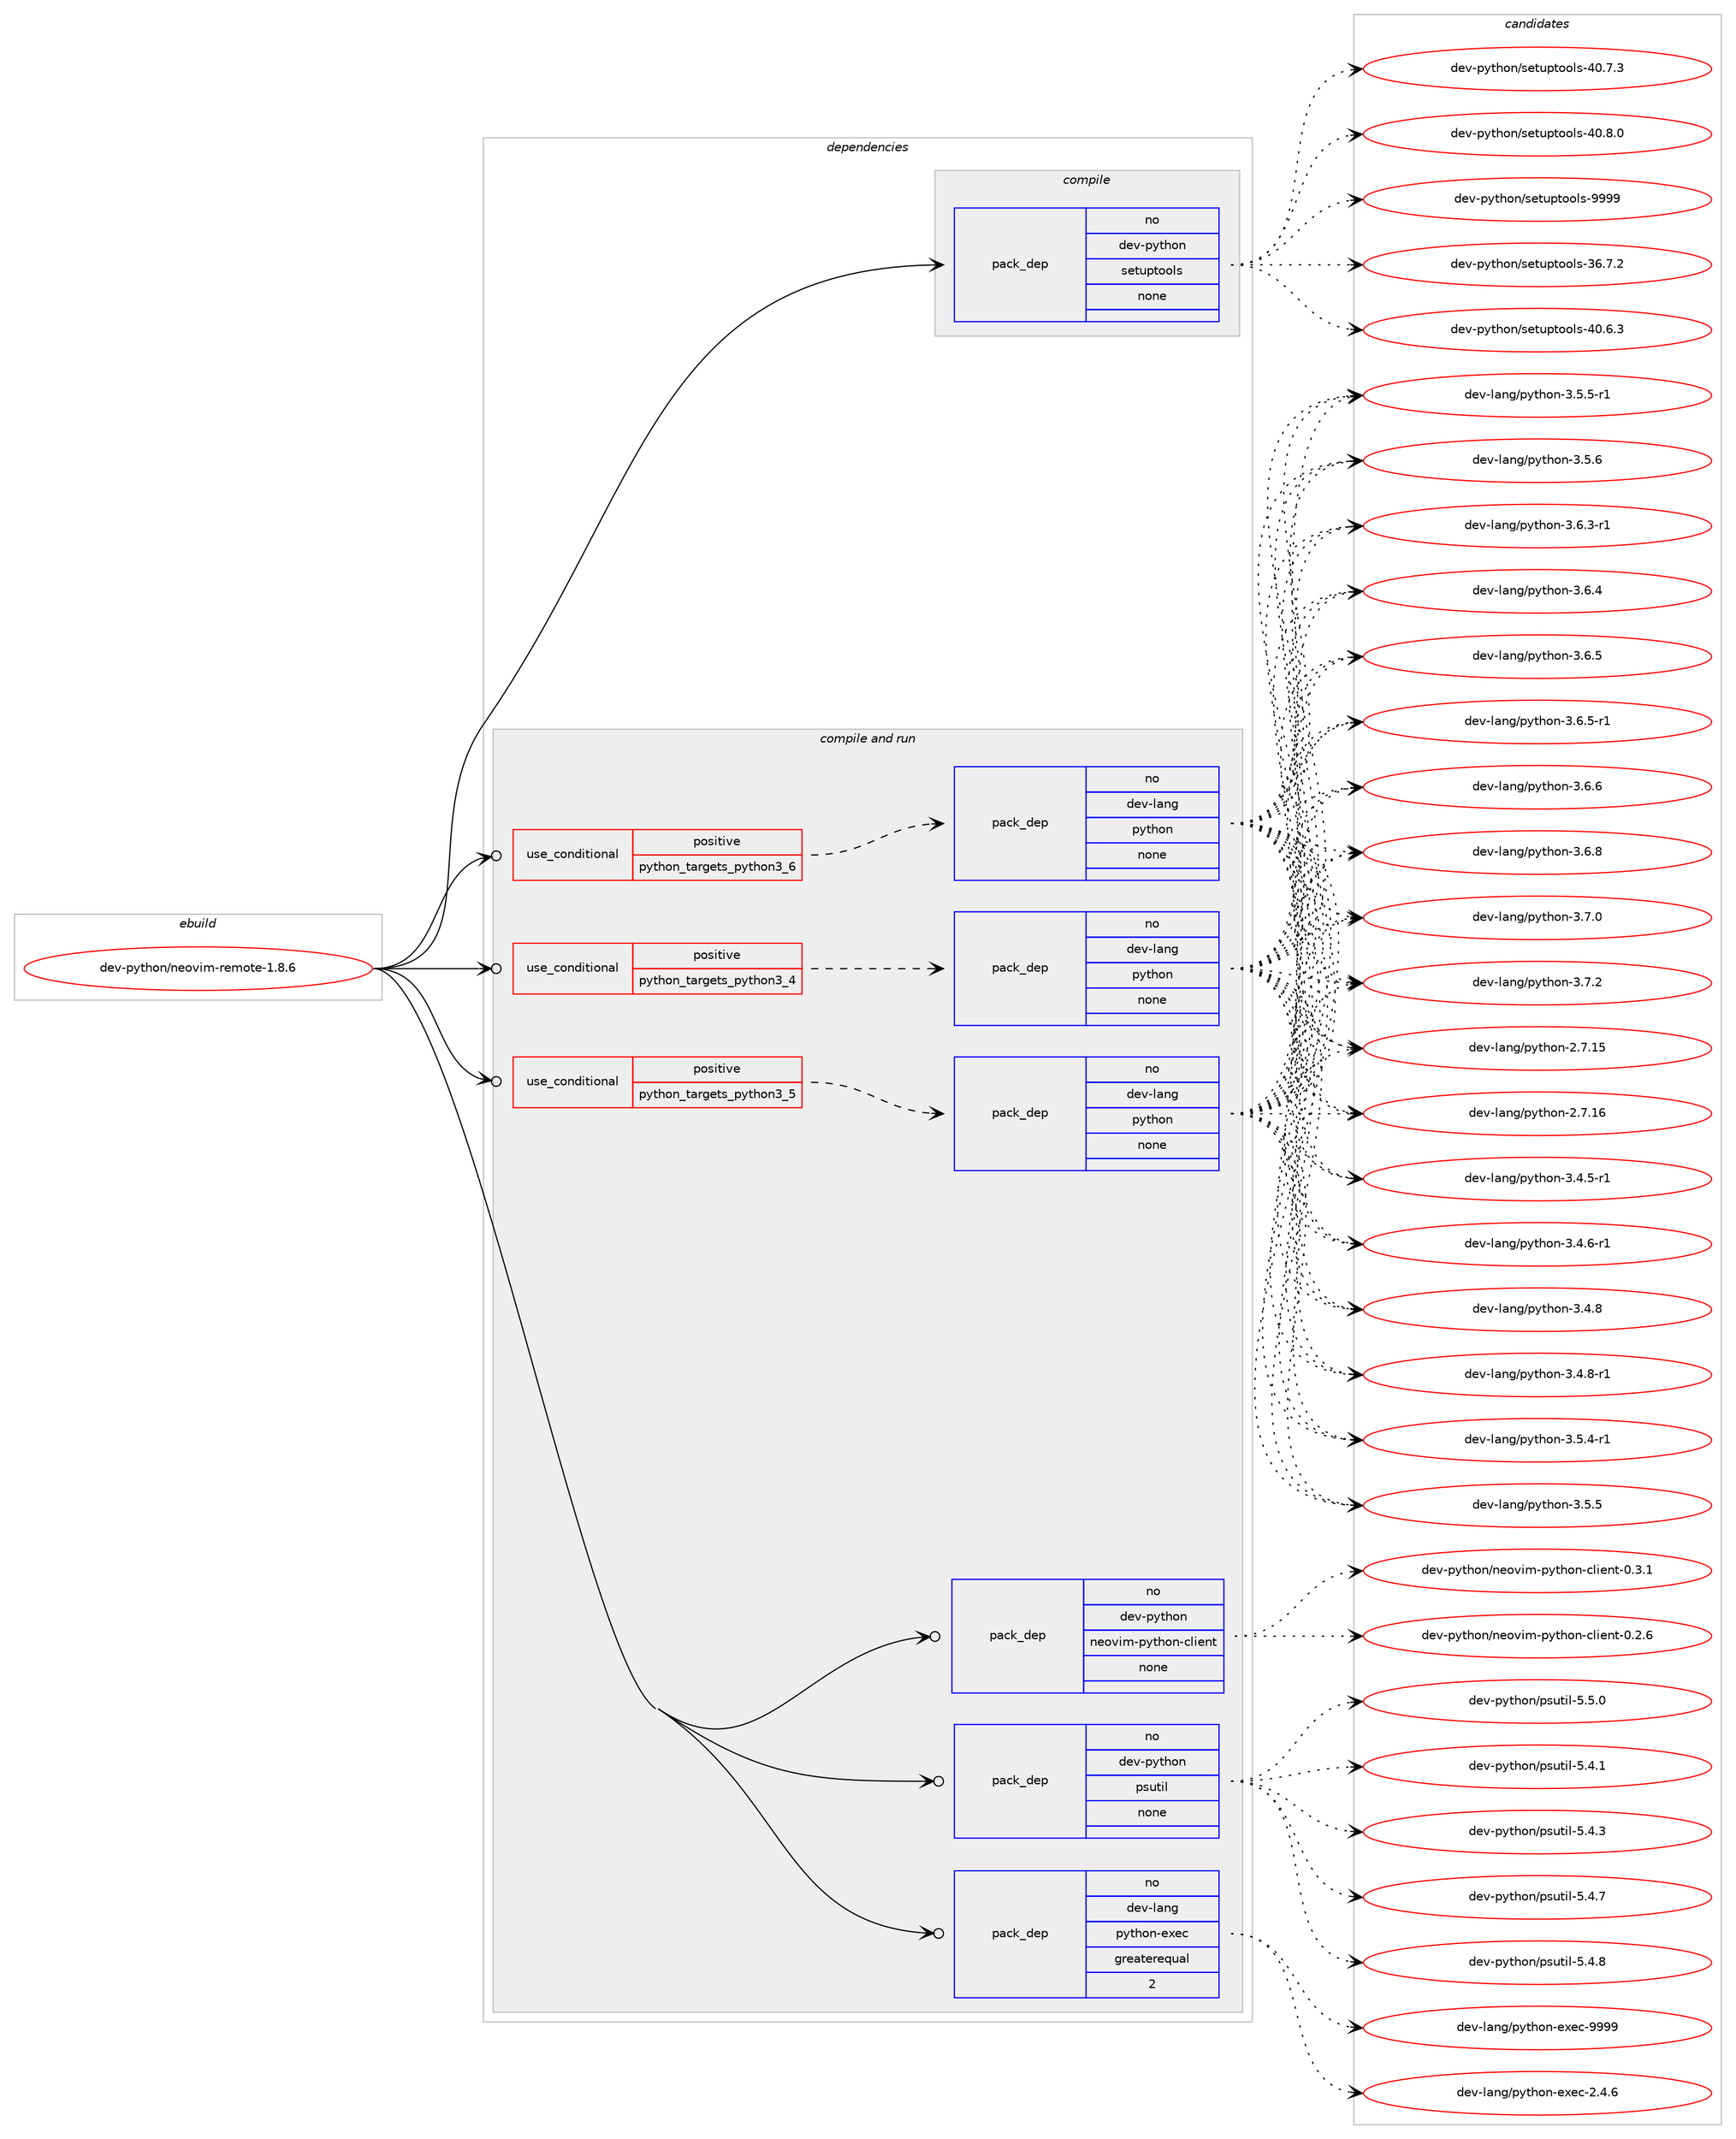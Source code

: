 digraph prolog {

# *************
# Graph options
# *************

newrank=true;
concentrate=true;
compound=true;
graph [rankdir=LR,fontname=Helvetica,fontsize=10,ranksep=1.5];#, ranksep=2.5, nodesep=0.2];
edge  [arrowhead=vee];
node  [fontname=Helvetica,fontsize=10];

# **********
# The ebuild
# **********

subgraph cluster_leftcol {
color=gray;
rank=same;
label=<<i>ebuild</i>>;
id [label="dev-python/neovim-remote-1.8.6", color=red, width=4, href="../dev-python/neovim-remote-1.8.6.svg"];
}

# ****************
# The dependencies
# ****************

subgraph cluster_midcol {
color=gray;
label=<<i>dependencies</i>>;
subgraph cluster_compile {
fillcolor="#eeeeee";
style=filled;
label=<<i>compile</i>>;
subgraph pack1019090 {
dependency1420354 [label=<<TABLE BORDER="0" CELLBORDER="1" CELLSPACING="0" CELLPADDING="4" WIDTH="220"><TR><TD ROWSPAN="6" CELLPADDING="30">pack_dep</TD></TR><TR><TD WIDTH="110">no</TD></TR><TR><TD>dev-python</TD></TR><TR><TD>setuptools</TD></TR><TR><TD>none</TD></TR><TR><TD></TD></TR></TABLE>>, shape=none, color=blue];
}
id:e -> dependency1420354:w [weight=20,style="solid",arrowhead="vee"];
}
subgraph cluster_compileandrun {
fillcolor="#eeeeee";
style=filled;
label=<<i>compile and run</i>>;
subgraph cond377990 {
dependency1420355 [label=<<TABLE BORDER="0" CELLBORDER="1" CELLSPACING="0" CELLPADDING="4"><TR><TD ROWSPAN="3" CELLPADDING="10">use_conditional</TD></TR><TR><TD>positive</TD></TR><TR><TD>python_targets_python3_4</TD></TR></TABLE>>, shape=none, color=red];
subgraph pack1019091 {
dependency1420356 [label=<<TABLE BORDER="0" CELLBORDER="1" CELLSPACING="0" CELLPADDING="4" WIDTH="220"><TR><TD ROWSPAN="6" CELLPADDING="30">pack_dep</TD></TR><TR><TD WIDTH="110">no</TD></TR><TR><TD>dev-lang</TD></TR><TR><TD>python</TD></TR><TR><TD>none</TD></TR><TR><TD></TD></TR></TABLE>>, shape=none, color=blue];
}
dependency1420355:e -> dependency1420356:w [weight=20,style="dashed",arrowhead="vee"];
}
id:e -> dependency1420355:w [weight=20,style="solid",arrowhead="odotvee"];
subgraph cond377991 {
dependency1420357 [label=<<TABLE BORDER="0" CELLBORDER="1" CELLSPACING="0" CELLPADDING="4"><TR><TD ROWSPAN="3" CELLPADDING="10">use_conditional</TD></TR><TR><TD>positive</TD></TR><TR><TD>python_targets_python3_5</TD></TR></TABLE>>, shape=none, color=red];
subgraph pack1019092 {
dependency1420358 [label=<<TABLE BORDER="0" CELLBORDER="1" CELLSPACING="0" CELLPADDING="4" WIDTH="220"><TR><TD ROWSPAN="6" CELLPADDING="30">pack_dep</TD></TR><TR><TD WIDTH="110">no</TD></TR><TR><TD>dev-lang</TD></TR><TR><TD>python</TD></TR><TR><TD>none</TD></TR><TR><TD></TD></TR></TABLE>>, shape=none, color=blue];
}
dependency1420357:e -> dependency1420358:w [weight=20,style="dashed",arrowhead="vee"];
}
id:e -> dependency1420357:w [weight=20,style="solid",arrowhead="odotvee"];
subgraph cond377992 {
dependency1420359 [label=<<TABLE BORDER="0" CELLBORDER="1" CELLSPACING="0" CELLPADDING="4"><TR><TD ROWSPAN="3" CELLPADDING="10">use_conditional</TD></TR><TR><TD>positive</TD></TR><TR><TD>python_targets_python3_6</TD></TR></TABLE>>, shape=none, color=red];
subgraph pack1019093 {
dependency1420360 [label=<<TABLE BORDER="0" CELLBORDER="1" CELLSPACING="0" CELLPADDING="4" WIDTH="220"><TR><TD ROWSPAN="6" CELLPADDING="30">pack_dep</TD></TR><TR><TD WIDTH="110">no</TD></TR><TR><TD>dev-lang</TD></TR><TR><TD>python</TD></TR><TR><TD>none</TD></TR><TR><TD></TD></TR></TABLE>>, shape=none, color=blue];
}
dependency1420359:e -> dependency1420360:w [weight=20,style="dashed",arrowhead="vee"];
}
id:e -> dependency1420359:w [weight=20,style="solid",arrowhead="odotvee"];
subgraph pack1019094 {
dependency1420361 [label=<<TABLE BORDER="0" CELLBORDER="1" CELLSPACING="0" CELLPADDING="4" WIDTH="220"><TR><TD ROWSPAN="6" CELLPADDING="30">pack_dep</TD></TR><TR><TD WIDTH="110">no</TD></TR><TR><TD>dev-lang</TD></TR><TR><TD>python-exec</TD></TR><TR><TD>greaterequal</TD></TR><TR><TD>2</TD></TR></TABLE>>, shape=none, color=blue];
}
id:e -> dependency1420361:w [weight=20,style="solid",arrowhead="odotvee"];
subgraph pack1019095 {
dependency1420362 [label=<<TABLE BORDER="0" CELLBORDER="1" CELLSPACING="0" CELLPADDING="4" WIDTH="220"><TR><TD ROWSPAN="6" CELLPADDING="30">pack_dep</TD></TR><TR><TD WIDTH="110">no</TD></TR><TR><TD>dev-python</TD></TR><TR><TD>neovim-python-client</TD></TR><TR><TD>none</TD></TR><TR><TD></TD></TR></TABLE>>, shape=none, color=blue];
}
id:e -> dependency1420362:w [weight=20,style="solid",arrowhead="odotvee"];
subgraph pack1019096 {
dependency1420363 [label=<<TABLE BORDER="0" CELLBORDER="1" CELLSPACING="0" CELLPADDING="4" WIDTH="220"><TR><TD ROWSPAN="6" CELLPADDING="30">pack_dep</TD></TR><TR><TD WIDTH="110">no</TD></TR><TR><TD>dev-python</TD></TR><TR><TD>psutil</TD></TR><TR><TD>none</TD></TR><TR><TD></TD></TR></TABLE>>, shape=none, color=blue];
}
id:e -> dependency1420363:w [weight=20,style="solid",arrowhead="odotvee"];
}
subgraph cluster_run {
fillcolor="#eeeeee";
style=filled;
label=<<i>run</i>>;
}
}

# **************
# The candidates
# **************

subgraph cluster_choices {
rank=same;
color=gray;
label=<<i>candidates</i>>;

subgraph choice1019090 {
color=black;
nodesep=1;
choice100101118451121211161041111104711510111611711211611111110811545515446554650 [label="dev-python/setuptools-36.7.2", color=red, width=4,href="../dev-python/setuptools-36.7.2.svg"];
choice100101118451121211161041111104711510111611711211611111110811545524846544651 [label="dev-python/setuptools-40.6.3", color=red, width=4,href="../dev-python/setuptools-40.6.3.svg"];
choice100101118451121211161041111104711510111611711211611111110811545524846554651 [label="dev-python/setuptools-40.7.3", color=red, width=4,href="../dev-python/setuptools-40.7.3.svg"];
choice100101118451121211161041111104711510111611711211611111110811545524846564648 [label="dev-python/setuptools-40.8.0", color=red, width=4,href="../dev-python/setuptools-40.8.0.svg"];
choice10010111845112121116104111110471151011161171121161111111081154557575757 [label="dev-python/setuptools-9999", color=red, width=4,href="../dev-python/setuptools-9999.svg"];
dependency1420354:e -> choice100101118451121211161041111104711510111611711211611111110811545515446554650:w [style=dotted,weight="100"];
dependency1420354:e -> choice100101118451121211161041111104711510111611711211611111110811545524846544651:w [style=dotted,weight="100"];
dependency1420354:e -> choice100101118451121211161041111104711510111611711211611111110811545524846554651:w [style=dotted,weight="100"];
dependency1420354:e -> choice100101118451121211161041111104711510111611711211611111110811545524846564648:w [style=dotted,weight="100"];
dependency1420354:e -> choice10010111845112121116104111110471151011161171121161111111081154557575757:w [style=dotted,weight="100"];
}
subgraph choice1019091 {
color=black;
nodesep=1;
choice10010111845108971101034711212111610411111045504655464953 [label="dev-lang/python-2.7.15", color=red, width=4,href="../dev-lang/python-2.7.15.svg"];
choice10010111845108971101034711212111610411111045504655464954 [label="dev-lang/python-2.7.16", color=red, width=4,href="../dev-lang/python-2.7.16.svg"];
choice1001011184510897110103471121211161041111104551465246534511449 [label="dev-lang/python-3.4.5-r1", color=red, width=4,href="../dev-lang/python-3.4.5-r1.svg"];
choice1001011184510897110103471121211161041111104551465246544511449 [label="dev-lang/python-3.4.6-r1", color=red, width=4,href="../dev-lang/python-3.4.6-r1.svg"];
choice100101118451089711010347112121116104111110455146524656 [label="dev-lang/python-3.4.8", color=red, width=4,href="../dev-lang/python-3.4.8.svg"];
choice1001011184510897110103471121211161041111104551465246564511449 [label="dev-lang/python-3.4.8-r1", color=red, width=4,href="../dev-lang/python-3.4.8-r1.svg"];
choice1001011184510897110103471121211161041111104551465346524511449 [label="dev-lang/python-3.5.4-r1", color=red, width=4,href="../dev-lang/python-3.5.4-r1.svg"];
choice100101118451089711010347112121116104111110455146534653 [label="dev-lang/python-3.5.5", color=red, width=4,href="../dev-lang/python-3.5.5.svg"];
choice1001011184510897110103471121211161041111104551465346534511449 [label="dev-lang/python-3.5.5-r1", color=red, width=4,href="../dev-lang/python-3.5.5-r1.svg"];
choice100101118451089711010347112121116104111110455146534654 [label="dev-lang/python-3.5.6", color=red, width=4,href="../dev-lang/python-3.5.6.svg"];
choice1001011184510897110103471121211161041111104551465446514511449 [label="dev-lang/python-3.6.3-r1", color=red, width=4,href="../dev-lang/python-3.6.3-r1.svg"];
choice100101118451089711010347112121116104111110455146544652 [label="dev-lang/python-3.6.4", color=red, width=4,href="../dev-lang/python-3.6.4.svg"];
choice100101118451089711010347112121116104111110455146544653 [label="dev-lang/python-3.6.5", color=red, width=4,href="../dev-lang/python-3.6.5.svg"];
choice1001011184510897110103471121211161041111104551465446534511449 [label="dev-lang/python-3.6.5-r1", color=red, width=4,href="../dev-lang/python-3.6.5-r1.svg"];
choice100101118451089711010347112121116104111110455146544654 [label="dev-lang/python-3.6.6", color=red, width=4,href="../dev-lang/python-3.6.6.svg"];
choice100101118451089711010347112121116104111110455146544656 [label="dev-lang/python-3.6.8", color=red, width=4,href="../dev-lang/python-3.6.8.svg"];
choice100101118451089711010347112121116104111110455146554648 [label="dev-lang/python-3.7.0", color=red, width=4,href="../dev-lang/python-3.7.0.svg"];
choice100101118451089711010347112121116104111110455146554650 [label="dev-lang/python-3.7.2", color=red, width=4,href="../dev-lang/python-3.7.2.svg"];
dependency1420356:e -> choice10010111845108971101034711212111610411111045504655464953:w [style=dotted,weight="100"];
dependency1420356:e -> choice10010111845108971101034711212111610411111045504655464954:w [style=dotted,weight="100"];
dependency1420356:e -> choice1001011184510897110103471121211161041111104551465246534511449:w [style=dotted,weight="100"];
dependency1420356:e -> choice1001011184510897110103471121211161041111104551465246544511449:w [style=dotted,weight="100"];
dependency1420356:e -> choice100101118451089711010347112121116104111110455146524656:w [style=dotted,weight="100"];
dependency1420356:e -> choice1001011184510897110103471121211161041111104551465246564511449:w [style=dotted,weight="100"];
dependency1420356:e -> choice1001011184510897110103471121211161041111104551465346524511449:w [style=dotted,weight="100"];
dependency1420356:e -> choice100101118451089711010347112121116104111110455146534653:w [style=dotted,weight="100"];
dependency1420356:e -> choice1001011184510897110103471121211161041111104551465346534511449:w [style=dotted,weight="100"];
dependency1420356:e -> choice100101118451089711010347112121116104111110455146534654:w [style=dotted,weight="100"];
dependency1420356:e -> choice1001011184510897110103471121211161041111104551465446514511449:w [style=dotted,weight="100"];
dependency1420356:e -> choice100101118451089711010347112121116104111110455146544652:w [style=dotted,weight="100"];
dependency1420356:e -> choice100101118451089711010347112121116104111110455146544653:w [style=dotted,weight="100"];
dependency1420356:e -> choice1001011184510897110103471121211161041111104551465446534511449:w [style=dotted,weight="100"];
dependency1420356:e -> choice100101118451089711010347112121116104111110455146544654:w [style=dotted,weight="100"];
dependency1420356:e -> choice100101118451089711010347112121116104111110455146544656:w [style=dotted,weight="100"];
dependency1420356:e -> choice100101118451089711010347112121116104111110455146554648:w [style=dotted,weight="100"];
dependency1420356:e -> choice100101118451089711010347112121116104111110455146554650:w [style=dotted,weight="100"];
}
subgraph choice1019092 {
color=black;
nodesep=1;
choice10010111845108971101034711212111610411111045504655464953 [label="dev-lang/python-2.7.15", color=red, width=4,href="../dev-lang/python-2.7.15.svg"];
choice10010111845108971101034711212111610411111045504655464954 [label="dev-lang/python-2.7.16", color=red, width=4,href="../dev-lang/python-2.7.16.svg"];
choice1001011184510897110103471121211161041111104551465246534511449 [label="dev-lang/python-3.4.5-r1", color=red, width=4,href="../dev-lang/python-3.4.5-r1.svg"];
choice1001011184510897110103471121211161041111104551465246544511449 [label="dev-lang/python-3.4.6-r1", color=red, width=4,href="../dev-lang/python-3.4.6-r1.svg"];
choice100101118451089711010347112121116104111110455146524656 [label="dev-lang/python-3.4.8", color=red, width=4,href="../dev-lang/python-3.4.8.svg"];
choice1001011184510897110103471121211161041111104551465246564511449 [label="dev-lang/python-3.4.8-r1", color=red, width=4,href="../dev-lang/python-3.4.8-r1.svg"];
choice1001011184510897110103471121211161041111104551465346524511449 [label="dev-lang/python-3.5.4-r1", color=red, width=4,href="../dev-lang/python-3.5.4-r1.svg"];
choice100101118451089711010347112121116104111110455146534653 [label="dev-lang/python-3.5.5", color=red, width=4,href="../dev-lang/python-3.5.5.svg"];
choice1001011184510897110103471121211161041111104551465346534511449 [label="dev-lang/python-3.5.5-r1", color=red, width=4,href="../dev-lang/python-3.5.5-r1.svg"];
choice100101118451089711010347112121116104111110455146534654 [label="dev-lang/python-3.5.6", color=red, width=4,href="../dev-lang/python-3.5.6.svg"];
choice1001011184510897110103471121211161041111104551465446514511449 [label="dev-lang/python-3.6.3-r1", color=red, width=4,href="../dev-lang/python-3.6.3-r1.svg"];
choice100101118451089711010347112121116104111110455146544652 [label="dev-lang/python-3.6.4", color=red, width=4,href="../dev-lang/python-3.6.4.svg"];
choice100101118451089711010347112121116104111110455146544653 [label="dev-lang/python-3.6.5", color=red, width=4,href="../dev-lang/python-3.6.5.svg"];
choice1001011184510897110103471121211161041111104551465446534511449 [label="dev-lang/python-3.6.5-r1", color=red, width=4,href="../dev-lang/python-3.6.5-r1.svg"];
choice100101118451089711010347112121116104111110455146544654 [label="dev-lang/python-3.6.6", color=red, width=4,href="../dev-lang/python-3.6.6.svg"];
choice100101118451089711010347112121116104111110455146544656 [label="dev-lang/python-3.6.8", color=red, width=4,href="../dev-lang/python-3.6.8.svg"];
choice100101118451089711010347112121116104111110455146554648 [label="dev-lang/python-3.7.0", color=red, width=4,href="../dev-lang/python-3.7.0.svg"];
choice100101118451089711010347112121116104111110455146554650 [label="dev-lang/python-3.7.2", color=red, width=4,href="../dev-lang/python-3.7.2.svg"];
dependency1420358:e -> choice10010111845108971101034711212111610411111045504655464953:w [style=dotted,weight="100"];
dependency1420358:e -> choice10010111845108971101034711212111610411111045504655464954:w [style=dotted,weight="100"];
dependency1420358:e -> choice1001011184510897110103471121211161041111104551465246534511449:w [style=dotted,weight="100"];
dependency1420358:e -> choice1001011184510897110103471121211161041111104551465246544511449:w [style=dotted,weight="100"];
dependency1420358:e -> choice100101118451089711010347112121116104111110455146524656:w [style=dotted,weight="100"];
dependency1420358:e -> choice1001011184510897110103471121211161041111104551465246564511449:w [style=dotted,weight="100"];
dependency1420358:e -> choice1001011184510897110103471121211161041111104551465346524511449:w [style=dotted,weight="100"];
dependency1420358:e -> choice100101118451089711010347112121116104111110455146534653:w [style=dotted,weight="100"];
dependency1420358:e -> choice1001011184510897110103471121211161041111104551465346534511449:w [style=dotted,weight="100"];
dependency1420358:e -> choice100101118451089711010347112121116104111110455146534654:w [style=dotted,weight="100"];
dependency1420358:e -> choice1001011184510897110103471121211161041111104551465446514511449:w [style=dotted,weight="100"];
dependency1420358:e -> choice100101118451089711010347112121116104111110455146544652:w [style=dotted,weight="100"];
dependency1420358:e -> choice100101118451089711010347112121116104111110455146544653:w [style=dotted,weight="100"];
dependency1420358:e -> choice1001011184510897110103471121211161041111104551465446534511449:w [style=dotted,weight="100"];
dependency1420358:e -> choice100101118451089711010347112121116104111110455146544654:w [style=dotted,weight="100"];
dependency1420358:e -> choice100101118451089711010347112121116104111110455146544656:w [style=dotted,weight="100"];
dependency1420358:e -> choice100101118451089711010347112121116104111110455146554648:w [style=dotted,weight="100"];
dependency1420358:e -> choice100101118451089711010347112121116104111110455146554650:w [style=dotted,weight="100"];
}
subgraph choice1019093 {
color=black;
nodesep=1;
choice10010111845108971101034711212111610411111045504655464953 [label="dev-lang/python-2.7.15", color=red, width=4,href="../dev-lang/python-2.7.15.svg"];
choice10010111845108971101034711212111610411111045504655464954 [label="dev-lang/python-2.7.16", color=red, width=4,href="../dev-lang/python-2.7.16.svg"];
choice1001011184510897110103471121211161041111104551465246534511449 [label="dev-lang/python-3.4.5-r1", color=red, width=4,href="../dev-lang/python-3.4.5-r1.svg"];
choice1001011184510897110103471121211161041111104551465246544511449 [label="dev-lang/python-3.4.6-r1", color=red, width=4,href="../dev-lang/python-3.4.6-r1.svg"];
choice100101118451089711010347112121116104111110455146524656 [label="dev-lang/python-3.4.8", color=red, width=4,href="../dev-lang/python-3.4.8.svg"];
choice1001011184510897110103471121211161041111104551465246564511449 [label="dev-lang/python-3.4.8-r1", color=red, width=4,href="../dev-lang/python-3.4.8-r1.svg"];
choice1001011184510897110103471121211161041111104551465346524511449 [label="dev-lang/python-3.5.4-r1", color=red, width=4,href="../dev-lang/python-3.5.4-r1.svg"];
choice100101118451089711010347112121116104111110455146534653 [label="dev-lang/python-3.5.5", color=red, width=4,href="../dev-lang/python-3.5.5.svg"];
choice1001011184510897110103471121211161041111104551465346534511449 [label="dev-lang/python-3.5.5-r1", color=red, width=4,href="../dev-lang/python-3.5.5-r1.svg"];
choice100101118451089711010347112121116104111110455146534654 [label="dev-lang/python-3.5.6", color=red, width=4,href="../dev-lang/python-3.5.6.svg"];
choice1001011184510897110103471121211161041111104551465446514511449 [label="dev-lang/python-3.6.3-r1", color=red, width=4,href="../dev-lang/python-3.6.3-r1.svg"];
choice100101118451089711010347112121116104111110455146544652 [label="dev-lang/python-3.6.4", color=red, width=4,href="../dev-lang/python-3.6.4.svg"];
choice100101118451089711010347112121116104111110455146544653 [label="dev-lang/python-3.6.5", color=red, width=4,href="../dev-lang/python-3.6.5.svg"];
choice1001011184510897110103471121211161041111104551465446534511449 [label="dev-lang/python-3.6.5-r1", color=red, width=4,href="../dev-lang/python-3.6.5-r1.svg"];
choice100101118451089711010347112121116104111110455146544654 [label="dev-lang/python-3.6.6", color=red, width=4,href="../dev-lang/python-3.6.6.svg"];
choice100101118451089711010347112121116104111110455146544656 [label="dev-lang/python-3.6.8", color=red, width=4,href="../dev-lang/python-3.6.8.svg"];
choice100101118451089711010347112121116104111110455146554648 [label="dev-lang/python-3.7.0", color=red, width=4,href="../dev-lang/python-3.7.0.svg"];
choice100101118451089711010347112121116104111110455146554650 [label="dev-lang/python-3.7.2", color=red, width=4,href="../dev-lang/python-3.7.2.svg"];
dependency1420360:e -> choice10010111845108971101034711212111610411111045504655464953:w [style=dotted,weight="100"];
dependency1420360:e -> choice10010111845108971101034711212111610411111045504655464954:w [style=dotted,weight="100"];
dependency1420360:e -> choice1001011184510897110103471121211161041111104551465246534511449:w [style=dotted,weight="100"];
dependency1420360:e -> choice1001011184510897110103471121211161041111104551465246544511449:w [style=dotted,weight="100"];
dependency1420360:e -> choice100101118451089711010347112121116104111110455146524656:w [style=dotted,weight="100"];
dependency1420360:e -> choice1001011184510897110103471121211161041111104551465246564511449:w [style=dotted,weight="100"];
dependency1420360:e -> choice1001011184510897110103471121211161041111104551465346524511449:w [style=dotted,weight="100"];
dependency1420360:e -> choice100101118451089711010347112121116104111110455146534653:w [style=dotted,weight="100"];
dependency1420360:e -> choice1001011184510897110103471121211161041111104551465346534511449:w [style=dotted,weight="100"];
dependency1420360:e -> choice100101118451089711010347112121116104111110455146534654:w [style=dotted,weight="100"];
dependency1420360:e -> choice1001011184510897110103471121211161041111104551465446514511449:w [style=dotted,weight="100"];
dependency1420360:e -> choice100101118451089711010347112121116104111110455146544652:w [style=dotted,weight="100"];
dependency1420360:e -> choice100101118451089711010347112121116104111110455146544653:w [style=dotted,weight="100"];
dependency1420360:e -> choice1001011184510897110103471121211161041111104551465446534511449:w [style=dotted,weight="100"];
dependency1420360:e -> choice100101118451089711010347112121116104111110455146544654:w [style=dotted,weight="100"];
dependency1420360:e -> choice100101118451089711010347112121116104111110455146544656:w [style=dotted,weight="100"];
dependency1420360:e -> choice100101118451089711010347112121116104111110455146554648:w [style=dotted,weight="100"];
dependency1420360:e -> choice100101118451089711010347112121116104111110455146554650:w [style=dotted,weight="100"];
}
subgraph choice1019094 {
color=black;
nodesep=1;
choice1001011184510897110103471121211161041111104510112010199455046524654 [label="dev-lang/python-exec-2.4.6", color=red, width=4,href="../dev-lang/python-exec-2.4.6.svg"];
choice10010111845108971101034711212111610411111045101120101994557575757 [label="dev-lang/python-exec-9999", color=red, width=4,href="../dev-lang/python-exec-9999.svg"];
dependency1420361:e -> choice1001011184510897110103471121211161041111104510112010199455046524654:w [style=dotted,weight="100"];
dependency1420361:e -> choice10010111845108971101034711212111610411111045101120101994557575757:w [style=dotted,weight="100"];
}
subgraph choice1019095 {
color=black;
nodesep=1;
choice1001011184511212111610411111047110101111118105109451121211161041111104599108105101110116454846504654 [label="dev-python/neovim-python-client-0.2.6", color=red, width=4,href="../dev-python/neovim-python-client-0.2.6.svg"];
choice1001011184511212111610411111047110101111118105109451121211161041111104599108105101110116454846514649 [label="dev-python/neovim-python-client-0.3.1", color=red, width=4,href="../dev-python/neovim-python-client-0.3.1.svg"];
dependency1420362:e -> choice1001011184511212111610411111047110101111118105109451121211161041111104599108105101110116454846504654:w [style=dotted,weight="100"];
dependency1420362:e -> choice1001011184511212111610411111047110101111118105109451121211161041111104599108105101110116454846514649:w [style=dotted,weight="100"];
}
subgraph choice1019096 {
color=black;
nodesep=1;
choice1001011184511212111610411111047112115117116105108455346524649 [label="dev-python/psutil-5.4.1", color=red, width=4,href="../dev-python/psutil-5.4.1.svg"];
choice1001011184511212111610411111047112115117116105108455346524651 [label="dev-python/psutil-5.4.3", color=red, width=4,href="../dev-python/psutil-5.4.3.svg"];
choice1001011184511212111610411111047112115117116105108455346524655 [label="dev-python/psutil-5.4.7", color=red, width=4,href="../dev-python/psutil-5.4.7.svg"];
choice1001011184511212111610411111047112115117116105108455346524656 [label="dev-python/psutil-5.4.8", color=red, width=4,href="../dev-python/psutil-5.4.8.svg"];
choice1001011184511212111610411111047112115117116105108455346534648 [label="dev-python/psutil-5.5.0", color=red, width=4,href="../dev-python/psutil-5.5.0.svg"];
dependency1420363:e -> choice1001011184511212111610411111047112115117116105108455346524649:w [style=dotted,weight="100"];
dependency1420363:e -> choice1001011184511212111610411111047112115117116105108455346524651:w [style=dotted,weight="100"];
dependency1420363:e -> choice1001011184511212111610411111047112115117116105108455346524655:w [style=dotted,weight="100"];
dependency1420363:e -> choice1001011184511212111610411111047112115117116105108455346524656:w [style=dotted,weight="100"];
dependency1420363:e -> choice1001011184511212111610411111047112115117116105108455346534648:w [style=dotted,weight="100"];
}
}

}
